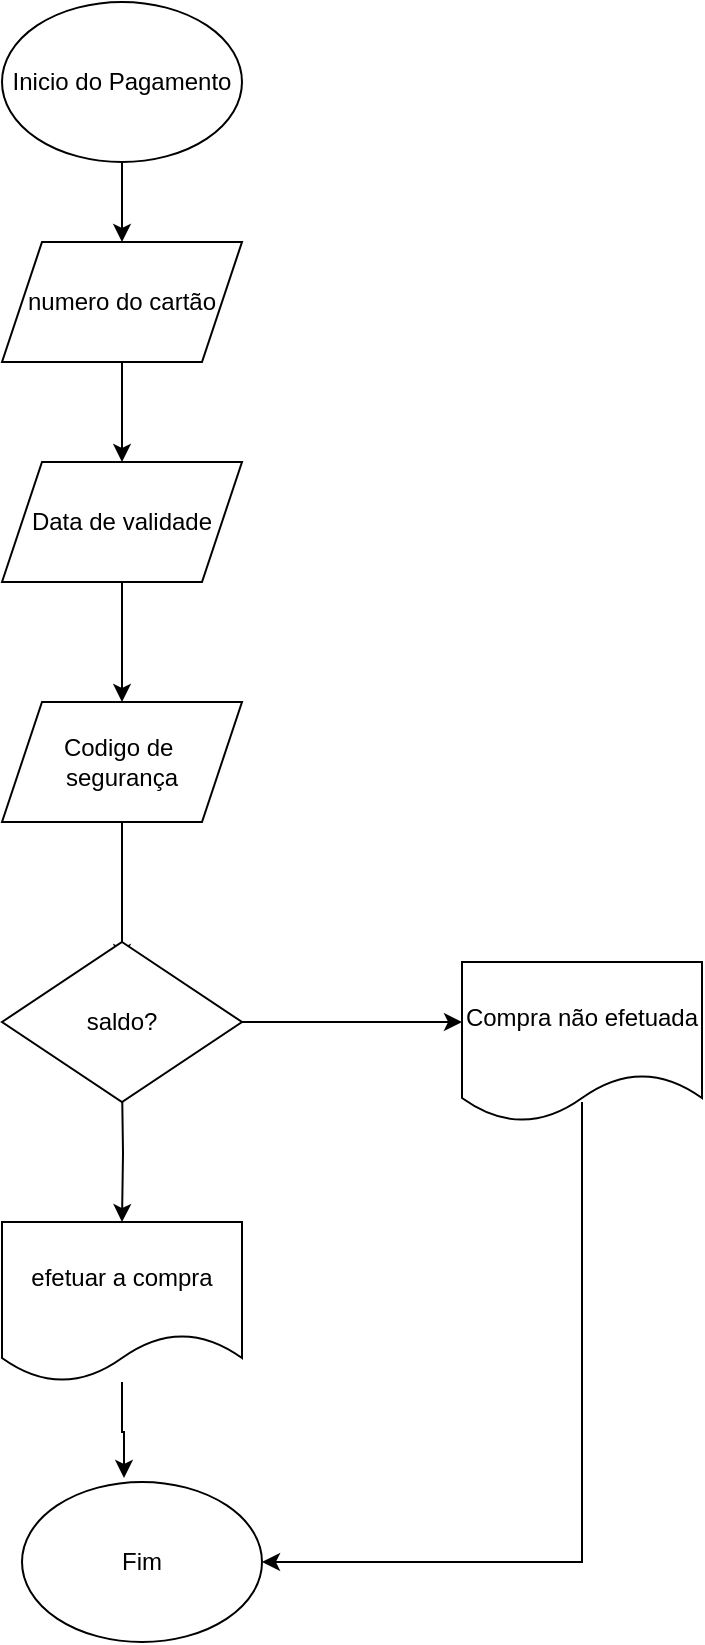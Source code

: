 <mxfile version="13.6.2" type="github">
  <diagram id="sHzKMFv6SCYBmkq1kRXC" name="Page-1">
    <mxGraphModel dx="1102" dy="565" grid="1" gridSize="10" guides="1" tooltips="1" connect="1" arrows="1" fold="1" page="1" pageScale="1" pageWidth="827" pageHeight="1169" math="0" shadow="0">
      <root>
        <mxCell id="0" />
        <mxCell id="1" parent="0" />
        <mxCell id="qGnv3cT3eUtvDadDbroR-5" style="edgeStyle=orthogonalEdgeStyle;rounded=0;orthogonalLoop=1;jettySize=auto;html=1;entryX=0.5;entryY=0;entryDx=0;entryDy=0;" parent="1" source="dGPL9olVX9tQ0jv7Rh_E-1" target="dGPL9olVX9tQ0jv7Rh_E-2" edge="1">
          <mxGeometry relative="1" as="geometry" />
        </mxCell>
        <mxCell id="dGPL9olVX9tQ0jv7Rh_E-1" value="Inicio do Pagamento&lt;br&gt;" style="ellipse;whiteSpace=wrap;html=1;" parent="1" vertex="1">
          <mxGeometry x="250" width="120" height="80" as="geometry" />
        </mxCell>
        <mxCell id="qGnv3cT3eUtvDadDbroR-1" value="" style="edgeStyle=orthogonalEdgeStyle;rounded=0;orthogonalLoop=1;jettySize=auto;html=1;" parent="1" source="dGPL9olVX9tQ0jv7Rh_E-2" target="dGPL9olVX9tQ0jv7Rh_E-4" edge="1">
          <mxGeometry relative="1" as="geometry" />
        </mxCell>
        <mxCell id="dGPL9olVX9tQ0jv7Rh_E-2" value="numero do cartão&lt;br&gt;" style="shape=parallelogram;perimeter=parallelogramPerimeter;whiteSpace=wrap;html=1;fixedSize=1;" parent="1" vertex="1">
          <mxGeometry x="250" y="120" width="120" height="60" as="geometry" />
        </mxCell>
        <mxCell id="dGPL9olVX9tQ0jv7Rh_E-7" value="" style="edgeStyle=orthogonalEdgeStyle;rounded=0;orthogonalLoop=1;jettySize=auto;html=1;" parent="1" source="dGPL9olVX9tQ0jv7Rh_E-4" target="dGPL9olVX9tQ0jv7Rh_E-6" edge="1">
          <mxGeometry relative="1" as="geometry" />
        </mxCell>
        <mxCell id="dGPL9olVX9tQ0jv7Rh_E-4" value="Data de validade" style="shape=parallelogram;perimeter=parallelogramPerimeter;whiteSpace=wrap;html=1;fixedSize=1;" parent="1" vertex="1">
          <mxGeometry x="250" y="230" width="120" height="60" as="geometry" />
        </mxCell>
        <mxCell id="qGnv3cT3eUtvDadDbroR-2" value="" style="edgeStyle=orthogonalEdgeStyle;rounded=0;orthogonalLoop=1;jettySize=auto;html=1;" parent="1" source="dGPL9olVX9tQ0jv7Rh_E-6" edge="1">
          <mxGeometry relative="1" as="geometry">
            <mxPoint x="310" y="480" as="targetPoint" />
          </mxGeometry>
        </mxCell>
        <mxCell id="dGPL9olVX9tQ0jv7Rh_E-6" value="Codigo de&amp;nbsp;&lt;br&gt;segurança&lt;br&gt;" style="shape=parallelogram;perimeter=parallelogramPerimeter;whiteSpace=wrap;html=1;fixedSize=1;" parent="1" vertex="1">
          <mxGeometry x="250" y="350" width="120" height="60" as="geometry" />
        </mxCell>
        <mxCell id="dGPL9olVX9tQ0jv7Rh_E-17" style="edgeStyle=orthogonalEdgeStyle;rounded=0;orthogonalLoop=1;jettySize=auto;html=1;entryX=1;entryY=0.5;entryDx=0;entryDy=0;" parent="1" target="dGPL9olVX9tQ0jv7Rh_E-14" edge="1">
          <mxGeometry relative="1" as="geometry">
            <mxPoint x="540" y="790" as="targetPoint" />
            <Array as="points">
              <mxPoint x="540" y="780" />
            </Array>
            <mxPoint x="540" y="550" as="sourcePoint" />
          </mxGeometry>
        </mxCell>
        <mxCell id="dGPL9olVX9tQ0jv7Rh_E-16" style="edgeStyle=orthogonalEdgeStyle;rounded=0;orthogonalLoop=1;jettySize=auto;html=1;entryX=0.5;entryY=0;entryDx=0;entryDy=0;" parent="1" target="dGPL9olVX9tQ0jv7Rh_E-13" edge="1">
          <mxGeometry relative="1" as="geometry">
            <mxPoint x="310" y="540" as="sourcePoint" />
          </mxGeometry>
        </mxCell>
        <mxCell id="dGPL9olVX9tQ0jv7Rh_E-18" style="edgeStyle=orthogonalEdgeStyle;rounded=0;orthogonalLoop=1;jettySize=auto;html=1;" parent="1" edge="1">
          <mxGeometry relative="1" as="geometry">
            <mxPoint x="360" y="510" as="sourcePoint" />
            <mxPoint x="480" y="510" as="targetPoint" />
          </mxGeometry>
        </mxCell>
        <mxCell id="dGPL9olVX9tQ0jv7Rh_E-15" style="edgeStyle=orthogonalEdgeStyle;rounded=0;orthogonalLoop=1;jettySize=auto;html=1;entryX=0.425;entryY=-0.025;entryDx=0;entryDy=0;entryPerimeter=0;" parent="1" source="dGPL9olVX9tQ0jv7Rh_E-13" target="dGPL9olVX9tQ0jv7Rh_E-14" edge="1">
          <mxGeometry relative="1" as="geometry" />
        </mxCell>
        <mxCell id="dGPL9olVX9tQ0jv7Rh_E-13" value="efetuar a compra" style="shape=document;whiteSpace=wrap;html=1;boundedLbl=1;" parent="1" vertex="1">
          <mxGeometry x="250" y="610" width="120" height="80" as="geometry" />
        </mxCell>
        <mxCell id="dGPL9olVX9tQ0jv7Rh_E-14" value="Fim&lt;br&gt;" style="ellipse;whiteSpace=wrap;html=1;" parent="1" vertex="1">
          <mxGeometry x="260" y="740" width="120" height="80" as="geometry" />
        </mxCell>
        <mxCell id="twogQJvXnre2T581Zdbx-1" value="Compra não efetuada&lt;br&gt;" style="shape=document;whiteSpace=wrap;html=1;boundedLbl=1;" vertex="1" parent="1">
          <mxGeometry x="480" y="480" width="120" height="80" as="geometry" />
        </mxCell>
        <mxCell id="twogQJvXnre2T581Zdbx-2" value="saldo?&lt;br&gt;" style="rhombus;whiteSpace=wrap;html=1;" vertex="1" parent="1">
          <mxGeometry x="250" y="470" width="120" height="80" as="geometry" />
        </mxCell>
      </root>
    </mxGraphModel>
  </diagram>
</mxfile>
